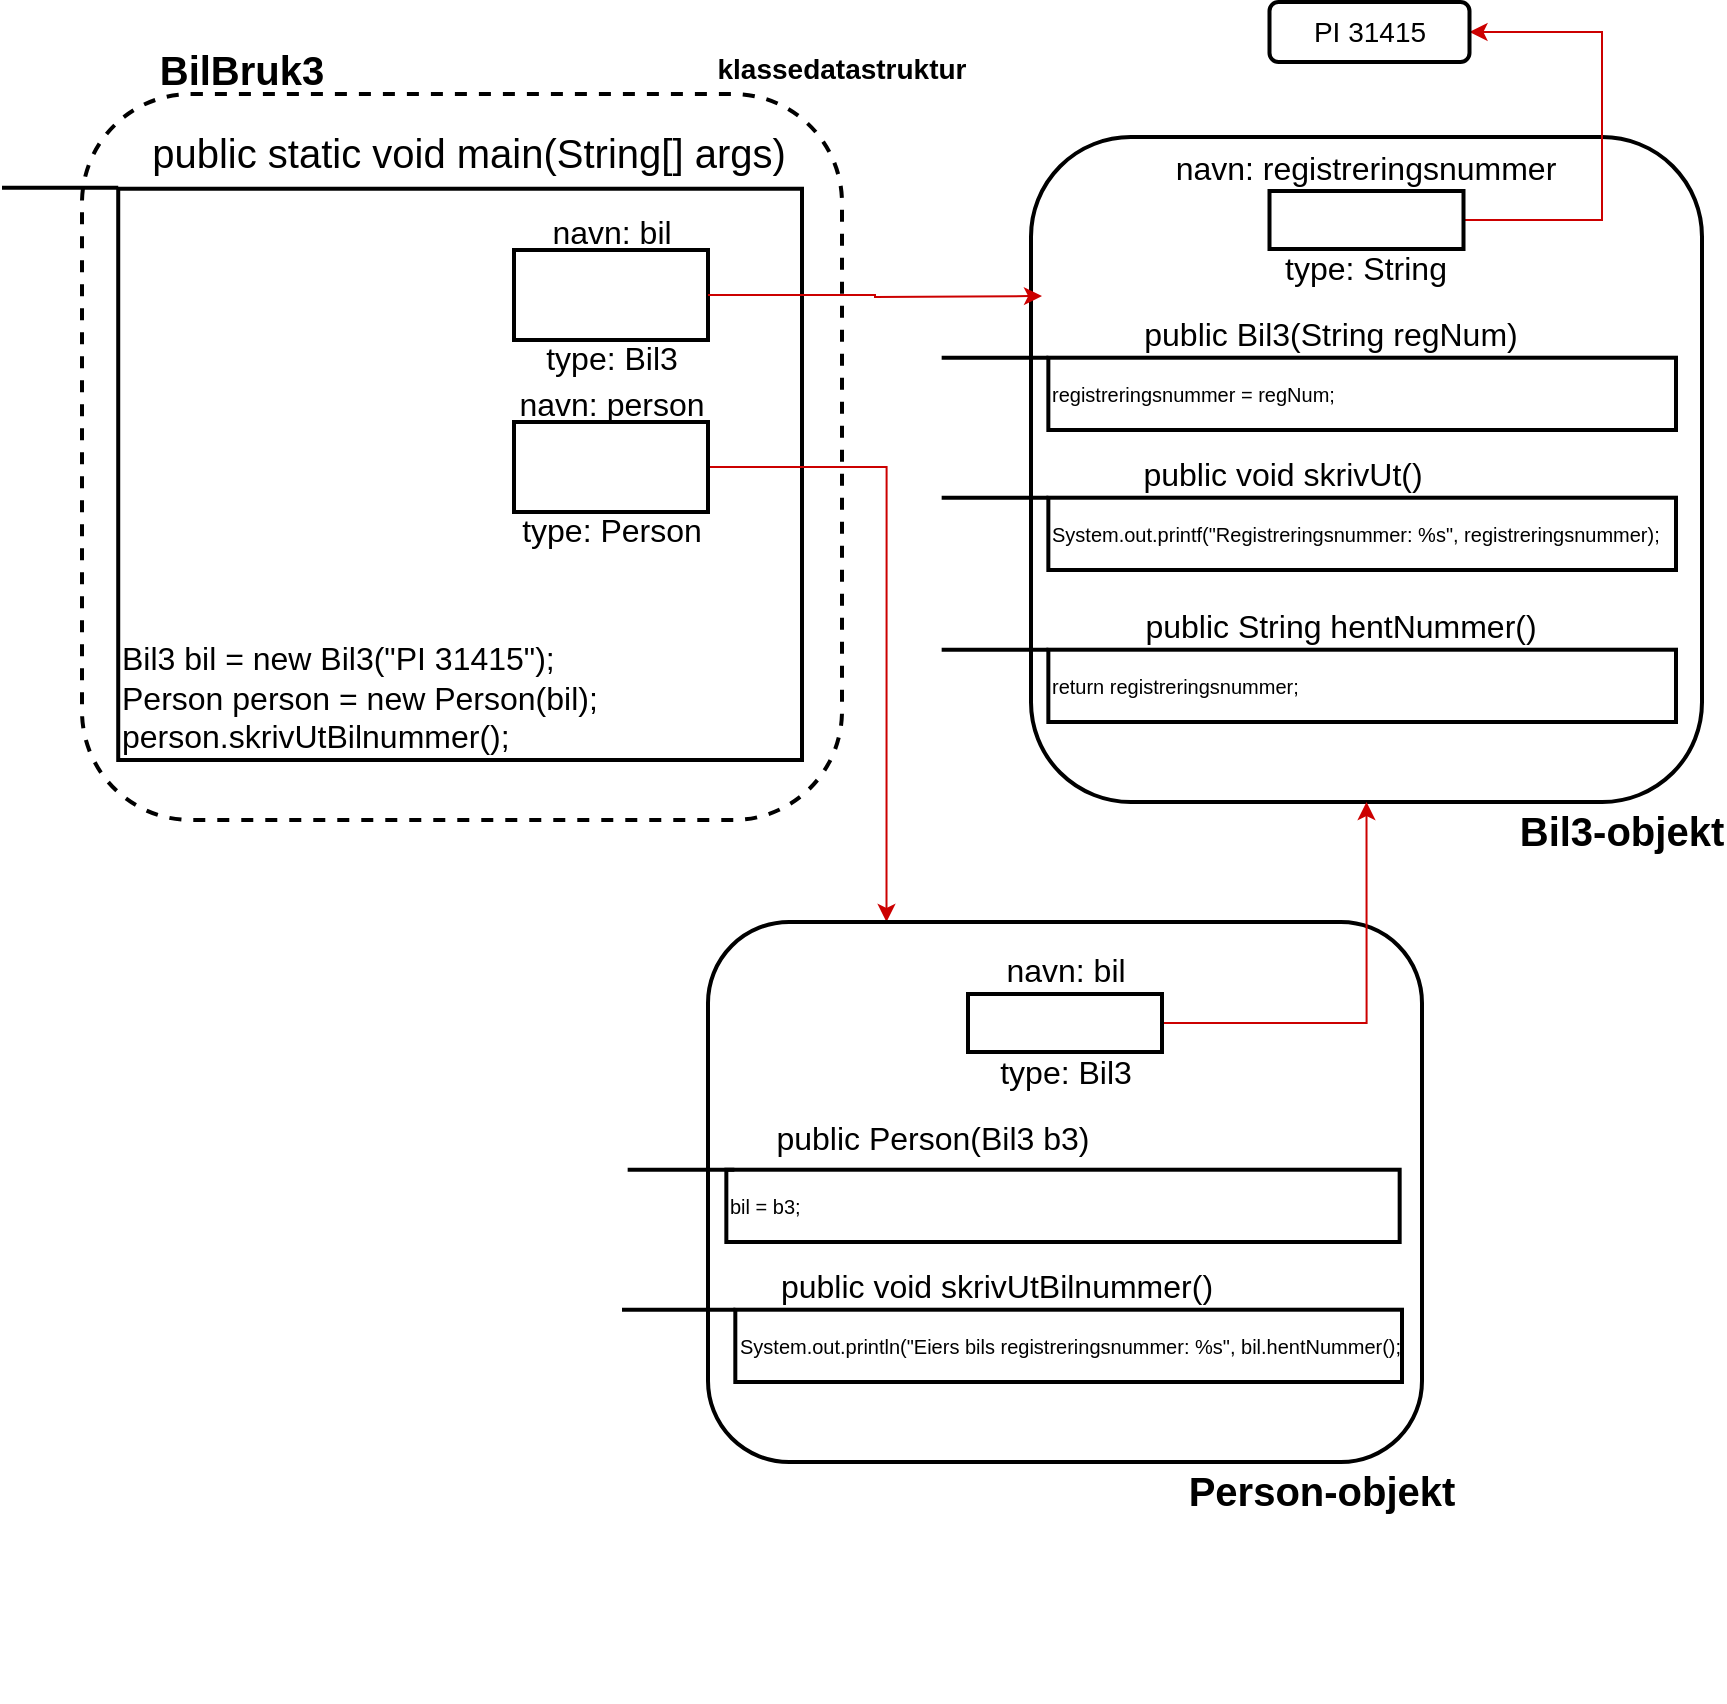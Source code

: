 <mxfile version="16.1.2" type="device"><diagram id="vKazl4ilyhmCrvnUtNEt" name="Page-1"><mxGraphModel dx="1017" dy="865" grid="1" gridSize="10" guides="1" tooltips="1" connect="1" arrows="1" fold="1" page="1" pageScale="1" pageWidth="850" pageHeight="1100" math="0" shadow="0"><root><mxCell id="0"/><mxCell id="1" parent="0"/><mxCell id="KbHdSa2ZmqAJTHv5YMkB-1" value="" style="rounded=1;whiteSpace=wrap;html=1;fillColor=none;strokeWidth=2;dashed=1;fontSize=14;" vertex="1" parent="1"><mxGeometry x="60" y="76" width="380" height="363" as="geometry"/></mxCell><mxCell id="KbHdSa2ZmqAJTHv5YMkB-2" value="klassedatastruktur" style="text;align=center;fontStyle=1;verticalAlign=middle;spacingLeft=3;spacingRight=3;strokeColor=none;rotatable=0;points=[[0,0.5],[1,0.5]];portConstraint=eastwest;dashed=1;fontSize=14;fillColor=none;rounded=1;" vertex="1" parent="1"><mxGeometry x="400" y="50" width="80" height="25" as="geometry"/></mxCell><mxCell id="KbHdSa2ZmqAJTHv5YMkB-3" value="BilBruk3" style="text;align=center;fontStyle=1;verticalAlign=middle;spacingLeft=3;spacingRight=3;strokeColor=none;rotatable=0;points=[[0,0.5],[1,0.5]];portConstraint=eastwest;dashed=1;fontSize=20;fillColor=none;rounded=1;" vertex="1" parent="1"><mxGeometry x="100" y="50" width="80" height="25" as="geometry"/></mxCell><mxCell id="KbHdSa2ZmqAJTHv5YMkB-7" value="public static void main(String[] args)" style="text;html=1;strokeColor=none;fillColor=none;align=center;verticalAlign=middle;whiteSpace=wrap;rounded=0;fontSize=20;" vertex="1" parent="1"><mxGeometry x="88" y="90" width="331" height="29" as="geometry"/></mxCell><mxCell id="KbHdSa2ZmqAJTHv5YMkB-8" value="" style="group" vertex="1" connectable="0" parent="1"><mxGeometry x="20" y="120" width="400" height="289" as="geometry"/></mxCell><mxCell id="KbHdSa2ZmqAJTHv5YMkB-9" value="Bil3 bil = new Bil3(&quot;PI 31415&quot;);&lt;br&gt;Person person = new Person(bil);&lt;br&gt;person.skrivUtBilnummer();" style="html=1;fontSize=16;strokeWidth=2;fillColor=none;align=left;verticalAlign=bottom;rounded=0;" vertex="1" parent="KbHdSa2ZmqAJTHv5YMkB-8"><mxGeometry x="58.113" y="3.372" width="341.887" height="285.628" as="geometry"/></mxCell><mxCell id="KbHdSa2ZmqAJTHv5YMkB-10" value="" style="line;strokeWidth=2;fillColor=none;align=left;verticalAlign=middle;spacingTop=-1;spacingLeft=3;spacingRight=3;rotatable=0;labelPosition=right;points=[];portConstraint=eastwest;fontSize=16;spacing=2;rounded=1;" vertex="1" parent="KbHdSa2ZmqAJTHv5YMkB-8"><mxGeometry width="58.113" height="5.744" as="geometry"/></mxCell><mxCell id="KbHdSa2ZmqAJTHv5YMkB-11" value="" style="html=1;fontSize=14;strokeWidth=2;fillColor=none;rounded=0;" vertex="1" parent="KbHdSa2ZmqAJTHv5YMkB-8"><mxGeometry x="256" y="34" width="97" height="45" as="geometry"/></mxCell><mxCell id="KbHdSa2ZmqAJTHv5YMkB-12" value="navn: bil" style="text;html=1;strokeColor=none;fillColor=none;align=center;verticalAlign=middle;whiteSpace=wrap;rounded=0;fontSize=16;" vertex="1" parent="KbHdSa2ZmqAJTHv5YMkB-8"><mxGeometry x="233" y="10" width="144" height="30" as="geometry"/></mxCell><mxCell id="KbHdSa2ZmqAJTHv5YMkB-13" value="type: Bil3" style="text;html=1;strokeColor=none;fillColor=none;align=center;verticalAlign=middle;whiteSpace=wrap;rounded=0;fontSize=16;" vertex="1" parent="KbHdSa2ZmqAJTHv5YMkB-8"><mxGeometry x="244.5" y="73" width="120" height="30" as="geometry"/></mxCell><mxCell id="KbHdSa2ZmqAJTHv5YMkB-64" style="edgeStyle=orthogonalEdgeStyle;rounded=0;orthogonalLoop=1;jettySize=auto;html=1;exitX=1;exitY=0.5;exitDx=0;exitDy=0;entryX=0.25;entryY=0;entryDx=0;entryDy=0;fontSize=16;strokeColor=#CC0000;" edge="1" parent="1" source="KbHdSa2ZmqAJTHv5YMkB-14" target="KbHdSa2ZmqAJTHv5YMkB-40"><mxGeometry relative="1" as="geometry"/></mxCell><mxCell id="KbHdSa2ZmqAJTHv5YMkB-14" value="" style="html=1;fontSize=14;strokeWidth=2;fillColor=none;rounded=0;" vertex="1" parent="1"><mxGeometry x="276" y="240" width="97" height="45" as="geometry"/></mxCell><mxCell id="KbHdSa2ZmqAJTHv5YMkB-15" value="navn: person" style="text;html=1;strokeColor=none;fillColor=none;align=center;verticalAlign=middle;whiteSpace=wrap;rounded=0;fontSize=16;" vertex="1" parent="1"><mxGeometry x="253" y="216" width="144" height="30" as="geometry"/></mxCell><mxCell id="KbHdSa2ZmqAJTHv5YMkB-16" value="type: Person" style="text;html=1;strokeColor=none;fillColor=none;align=center;verticalAlign=middle;whiteSpace=wrap;rounded=0;fontSize=16;" vertex="1" parent="1"><mxGeometry x="264.5" y="279" width="120" height="30" as="geometry"/></mxCell><mxCell id="KbHdSa2ZmqAJTHv5YMkB-17" value="" style="rounded=1;whiteSpace=wrap;html=1;fillColor=none;strokeWidth=2;fontSize=14;" vertex="1" parent="1"><mxGeometry x="534.5" y="97.5" width="335.5" height="332.5" as="geometry"/></mxCell><mxCell id="KbHdSa2ZmqAJTHv5YMkB-61" style="edgeStyle=orthogonalEdgeStyle;rounded=0;orthogonalLoop=1;jettySize=auto;html=1;exitX=1;exitY=0.5;exitDx=0;exitDy=0;fontSize=16;entryX=1;entryY=0.5;entryDx=0;entryDy=0;strokeColor=#CC0000;" edge="1" parent="1" source="KbHdSa2ZmqAJTHv5YMkB-20" target="KbHdSa2ZmqAJTHv5YMkB-23"><mxGeometry relative="1" as="geometry"><mxPoint x="820" y="40" as="targetPoint"/><Array as="points"><mxPoint x="820" y="139"/><mxPoint x="820" y="45"/></Array></mxGeometry></mxCell><mxCell id="KbHdSa2ZmqAJTHv5YMkB-20" value="" style="html=1;fontSize=14;strokeWidth=2;fillColor=none;rounded=0;" vertex="1" parent="1"><mxGeometry x="653.75" y="124.5" width="97" height="29" as="geometry"/></mxCell><mxCell id="KbHdSa2ZmqAJTHv5YMkB-21" value="navn: registreringsnummer" style="text;html=1;strokeColor=none;fillColor=none;align=center;verticalAlign=middle;whiteSpace=wrap;rounded=0;fontSize=16;" vertex="1" parent="1"><mxGeometry x="592.25" y="97.5" width="220" height="30" as="geometry"/></mxCell><mxCell id="KbHdSa2ZmqAJTHv5YMkB-22" value="type: String" style="text;html=1;strokeColor=none;fillColor=none;align=center;verticalAlign=middle;whiteSpace=wrap;rounded=0;fontSize=16;" vertex="1" parent="1"><mxGeometry x="642.25" y="147.5" width="120" height="30" as="geometry"/></mxCell><mxCell id="KbHdSa2ZmqAJTHv5YMkB-23" value="PI 31415" style="rounded=1;whiteSpace=wrap;html=1;fillColor=none;strokeWidth=2;fontSize=14;" vertex="1" parent="1"><mxGeometry x="653.75" y="30" width="100" height="30" as="geometry"/></mxCell><mxCell id="KbHdSa2ZmqAJTHv5YMkB-26" value="" style="group" vertex="1" connectable="0" parent="1"><mxGeometry x="397" y="244" width="460" height="230" as="geometry"/></mxCell><mxCell id="KbHdSa2ZmqAJTHv5YMkB-29" value="" style="group" vertex="1" connectable="0" parent="KbHdSa2ZmqAJTHv5YMkB-26"><mxGeometry x="92.83" y="33.43" width="367.17" height="36.57" as="geometry"/></mxCell><mxCell id="KbHdSa2ZmqAJTHv5YMkB-27" value="&lt;font style=&quot;font-size: 10px&quot;&gt;System.out.printf(&quot;Registreringsnummer: %s&quot;, registreringsnummer);&lt;/font&gt;" style="html=1;fontSize=16;strokeWidth=2;fillColor=none;align=left;verticalAlign=top;rounded=0;" vertex="1" parent="KbHdSa2ZmqAJTHv5YMkB-29"><mxGeometry x="53.344" y="0.425" width="313.826" height="36.145" as="geometry"/></mxCell><mxCell id="KbHdSa2ZmqAJTHv5YMkB-28" value="" style="line;strokeWidth=2;fillColor=none;align=left;verticalAlign=middle;spacingTop=-1;spacingLeft=3;spacingRight=3;rotatable=0;labelPosition=right;points=[];portConstraint=eastwest;fontSize=16;spacing=2;rounded=1;" vertex="1" parent="KbHdSa2ZmqAJTHv5YMkB-29"><mxGeometry width="53.344" height="0.85" as="geometry"/></mxCell><mxCell id="KbHdSa2ZmqAJTHv5YMkB-25" value="public void skrivUt()" style="text;html=1;strokeColor=none;fillColor=none;align=center;verticalAlign=middle;whiteSpace=wrap;rounded=0;fontSize=16;" vertex="1" parent="KbHdSa2ZmqAJTHv5YMkB-26"><mxGeometry x="98" y="7.28" width="331" height="30" as="geometry"/></mxCell><mxCell id="KbHdSa2ZmqAJTHv5YMkB-30" value="" style="group" vertex="1" connectable="0" parent="1"><mxGeometry x="397" y="320" width="473" height="230" as="geometry"/></mxCell><mxCell id="KbHdSa2ZmqAJTHv5YMkB-31" value="" style="group" vertex="1" connectable="0" parent="KbHdSa2ZmqAJTHv5YMkB-30"><mxGeometry x="92.83" y="33.43" width="367.17" height="36.57" as="geometry"/></mxCell><mxCell id="KbHdSa2ZmqAJTHv5YMkB-32" value="&lt;font style=&quot;font-size: 10px&quot;&gt;return registreringsnummer;&lt;/font&gt;" style="html=1;fontSize=16;strokeWidth=2;fillColor=none;align=left;verticalAlign=top;rounded=0;" vertex="1" parent="KbHdSa2ZmqAJTHv5YMkB-31"><mxGeometry x="53.344" y="0.425" width="313.826" height="36.145" as="geometry"/></mxCell><mxCell id="KbHdSa2ZmqAJTHv5YMkB-33" value="" style="line;strokeWidth=2;fillColor=none;align=left;verticalAlign=middle;spacingTop=-1;spacingLeft=3;spacingRight=3;rotatable=0;labelPosition=right;points=[];portConstraint=eastwest;fontSize=16;spacing=2;rounded=1;" vertex="1" parent="KbHdSa2ZmqAJTHv5YMkB-31"><mxGeometry width="53.344" height="0.85" as="geometry"/></mxCell><mxCell id="KbHdSa2ZmqAJTHv5YMkB-34" value="public String hentNummer()" style="text;html=1;strokeColor=none;fillColor=none;align=center;verticalAlign=middle;whiteSpace=wrap;rounded=0;fontSize=16;" vertex="1" parent="KbHdSa2ZmqAJTHv5YMkB-30"><mxGeometry x="127" y="7.28" width="331" height="30" as="geometry"/></mxCell><mxCell id="KbHdSa2ZmqAJTHv5YMkB-19" value="Bil3-objekt" style="text;align=center;fontStyle=1;verticalAlign=middle;spacingLeft=3;spacingRight=3;strokeColor=none;rotatable=0;points=[[0,0.5],[1,0.5]];portConstraint=eastwest;dashed=1;fontSize=20;fillColor=none;rounded=1;" vertex="1" parent="KbHdSa2ZmqAJTHv5YMkB-30"><mxGeometry x="393" y="110" width="80" height="26" as="geometry"/></mxCell><mxCell id="KbHdSa2ZmqAJTHv5YMkB-35" value="" style="group" vertex="1" connectable="0" parent="1"><mxGeometry x="397" y="174" width="460" height="230" as="geometry"/></mxCell><mxCell id="KbHdSa2ZmqAJTHv5YMkB-36" value="" style="group" vertex="1" connectable="0" parent="KbHdSa2ZmqAJTHv5YMkB-35"><mxGeometry x="92.83" y="33.43" width="367.17" height="36.57" as="geometry"/></mxCell><mxCell id="KbHdSa2ZmqAJTHv5YMkB-37" value="&lt;font style=&quot;font-size: 10px&quot;&gt;registreringsnummer = regNum;&lt;/font&gt;" style="html=1;fontSize=16;strokeWidth=2;fillColor=none;align=left;verticalAlign=top;rounded=0;" vertex="1" parent="KbHdSa2ZmqAJTHv5YMkB-36"><mxGeometry x="53.344" y="0.425" width="313.826" height="36.145" as="geometry"/></mxCell><mxCell id="KbHdSa2ZmqAJTHv5YMkB-38" value="" style="line;strokeWidth=2;fillColor=none;align=left;verticalAlign=middle;spacingTop=-1;spacingLeft=3;spacingRight=3;rotatable=0;labelPosition=right;points=[];portConstraint=eastwest;fontSize=16;spacing=2;rounded=1;" vertex="1" parent="KbHdSa2ZmqAJTHv5YMkB-36"><mxGeometry width="53.344" height="0.85" as="geometry"/></mxCell><mxCell id="KbHdSa2ZmqAJTHv5YMkB-39" value="public Bil3(String regNum)" style="text;html=1;strokeColor=none;fillColor=none;align=center;verticalAlign=middle;whiteSpace=wrap;rounded=0;fontSize=16;" vertex="1" parent="KbHdSa2ZmqAJTHv5YMkB-35"><mxGeometry x="122" y="7.28" width="331" height="30" as="geometry"/></mxCell><mxCell id="KbHdSa2ZmqAJTHv5YMkB-40" value="" style="rounded=1;whiteSpace=wrap;html=1;fillColor=none;strokeWidth=2;fontSize=14;" vertex="1" parent="1"><mxGeometry x="373" y="490" width="357" height="270" as="geometry"/></mxCell><mxCell id="KbHdSa2ZmqAJTHv5YMkB-63" style="edgeStyle=orthogonalEdgeStyle;rounded=0;orthogonalLoop=1;jettySize=auto;html=1;exitX=1;exitY=0.5;exitDx=0;exitDy=0;entryX=0.5;entryY=1;entryDx=0;entryDy=0;fontSize=16;strokeColor=#CC0000;" edge="1" parent="1" source="KbHdSa2ZmqAJTHv5YMkB-48" target="KbHdSa2ZmqAJTHv5YMkB-17"><mxGeometry relative="1" as="geometry"/></mxCell><mxCell id="KbHdSa2ZmqAJTHv5YMkB-48" value="" style="html=1;fontSize=14;strokeWidth=2;fillColor=none;rounded=0;" vertex="1" parent="1"><mxGeometry x="503" y="526" width="97" height="29" as="geometry"/></mxCell><mxCell id="KbHdSa2ZmqAJTHv5YMkB-49" value="navn: bil" style="text;html=1;strokeColor=none;fillColor=none;align=center;verticalAlign=middle;whiteSpace=wrap;rounded=0;fontSize=16;" vertex="1" parent="1"><mxGeometry x="441.5" y="499" width="220" height="30" as="geometry"/></mxCell><mxCell id="KbHdSa2ZmqAJTHv5YMkB-50" value="type: Bil3" style="text;html=1;strokeColor=none;fillColor=none;align=center;verticalAlign=middle;whiteSpace=wrap;rounded=0;fontSize=16;" vertex="1" parent="1"><mxGeometry x="491.5" y="550" width="120" height="30" as="geometry"/></mxCell><mxCell id="KbHdSa2ZmqAJTHv5YMkB-51" value="" style="group" vertex="1" connectable="0" parent="1"><mxGeometry x="240" y="580" width="482.83" height="230" as="geometry"/></mxCell><mxCell id="KbHdSa2ZmqAJTHv5YMkB-52" value="" style="group" vertex="1" connectable="0" parent="KbHdSa2ZmqAJTHv5YMkB-51"><mxGeometry x="92.83" y="33.43" width="390" height="36.57" as="geometry"/></mxCell><mxCell id="KbHdSa2ZmqAJTHv5YMkB-53" value="&lt;font style=&quot;font-size: 10px&quot;&gt;bil = b3;&lt;/font&gt;" style="html=1;fontSize=16;strokeWidth=2;fillColor=none;align=left;verticalAlign=top;rounded=0;" vertex="1" parent="KbHdSa2ZmqAJTHv5YMkB-52"><mxGeometry x="49.34" y="0.43" width="336.66" height="36.14" as="geometry"/></mxCell><mxCell id="KbHdSa2ZmqAJTHv5YMkB-54" value="" style="line;strokeWidth=2;fillColor=none;align=left;verticalAlign=middle;spacingTop=-1;spacingLeft=3;spacingRight=3;rotatable=0;labelPosition=right;points=[];portConstraint=eastwest;fontSize=16;spacing=2;rounded=1;" vertex="1" parent="KbHdSa2ZmqAJTHv5YMkB-52"><mxGeometry width="53.344" height="0.85" as="geometry"/></mxCell><mxCell id="KbHdSa2ZmqAJTHv5YMkB-55" value="public Person(Bil3 b3)" style="text;html=1;strokeColor=none;fillColor=none;align=center;verticalAlign=middle;whiteSpace=wrap;rounded=0;fontSize=16;" vertex="1" parent="KbHdSa2ZmqAJTHv5YMkB-51"><mxGeometry x="80" y="3.43" width="331" height="30" as="geometry"/></mxCell><mxCell id="KbHdSa2ZmqAJTHv5YMkB-56" value="" style="group" vertex="1" connectable="0" parent="1"><mxGeometry x="230" y="650" width="490" height="230" as="geometry"/></mxCell><mxCell id="KbHdSa2ZmqAJTHv5YMkB-57" value="" style="group" vertex="1" connectable="0" parent="KbHdSa2ZmqAJTHv5YMkB-56"><mxGeometry x="100" y="33.43" width="390" height="36.57" as="geometry"/></mxCell><mxCell id="KbHdSa2ZmqAJTHv5YMkB-58" value="&lt;font style=&quot;font-size: 10px&quot;&gt;System.out.println(&quot;Eiers bils registreringsnummer: %s&quot;, bil.hentNummer();&lt;/font&gt;" style="html=1;fontSize=16;strokeWidth=2;fillColor=none;align=left;verticalAlign=top;rounded=0;" vertex="1" parent="KbHdSa2ZmqAJTHv5YMkB-57"><mxGeometry x="56.66" y="0.425" width="333.34" height="36.145" as="geometry"/></mxCell><mxCell id="KbHdSa2ZmqAJTHv5YMkB-59" value="" style="line;strokeWidth=2;fillColor=none;align=left;verticalAlign=middle;spacingTop=-1;spacingLeft=3;spacingRight=3;rotatable=0;labelPosition=right;points=[];portConstraint=eastwest;fontSize=16;spacing=2;rounded=1;" vertex="1" parent="KbHdSa2ZmqAJTHv5YMkB-57"><mxGeometry width="56.66" height="0.85" as="geometry"/></mxCell><mxCell id="KbHdSa2ZmqAJTHv5YMkB-60" value="public void skrivUtBilnummer()" style="text;html=1;strokeColor=none;fillColor=none;align=center;verticalAlign=middle;whiteSpace=wrap;rounded=0;fontSize=16;" vertex="1" parent="KbHdSa2ZmqAJTHv5YMkB-56"><mxGeometry x="122" y="7.28" width="331" height="30" as="geometry"/></mxCell><mxCell id="KbHdSa2ZmqAJTHv5YMkB-41" value="Person-objekt" style="text;align=center;fontStyle=1;verticalAlign=middle;spacingLeft=3;spacingRight=3;strokeColor=none;rotatable=0;points=[[0,0.5],[1,0.5]];portConstraint=eastwest;dashed=1;fontSize=20;fillColor=none;rounded=1;" vertex="1" parent="KbHdSa2ZmqAJTHv5YMkB-56"><mxGeometry x="410" y="110" width="80" height="26" as="geometry"/></mxCell><mxCell id="KbHdSa2ZmqAJTHv5YMkB-62" style="edgeStyle=orthogonalEdgeStyle;rounded=0;orthogonalLoop=1;jettySize=auto;html=1;exitX=1;exitY=0.5;exitDx=0;exitDy=0;fontSize=16;fontColor=#000000;fillColor=#f8cecc;strokeColor=#CC0000;" edge="1" parent="1" source="KbHdSa2ZmqAJTHv5YMkB-11"><mxGeometry relative="1" as="geometry"><mxPoint x="540" y="177" as="targetPoint"/></mxGeometry></mxCell></root></mxGraphModel></diagram></mxfile>